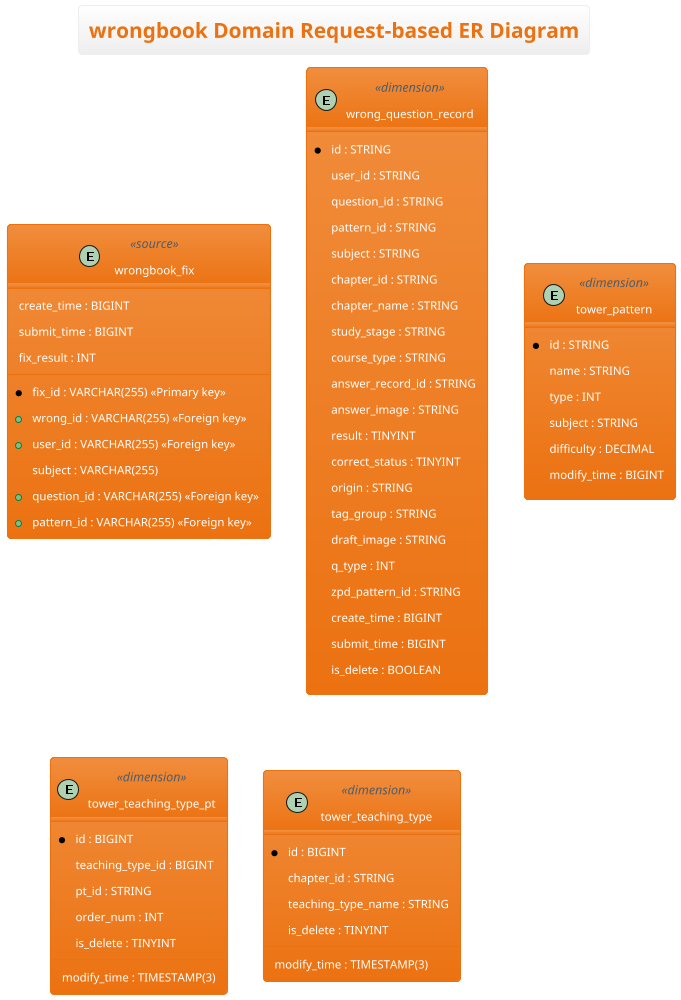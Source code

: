 @startuml
!define TITLE wrongbook Domain Request-based ER Diagram
title TITLE
!theme aws-orange

' SOURCE TABLES
entity "wrongbook_fix" <<source>> {
  * fix_id : VARCHAR(255) <<Primary key>>
  + wrong_id : VARCHAR(255) <<Foreign key>>
  + user_id : VARCHAR(255) <<Foreign key>>
    subject : VARCHAR(255)
  + question_id : VARCHAR(255) <<Foreign key>>
  + pattern_id : VARCHAR(255) <<Foreign key>>
    create_time : BIGINT
    submit_time : BIGINT
    fix_result : INT
}

' DIMENSION TABLES
entity "wrong_question_record" <<dimension>> {
  * id : STRING
    user_id : STRING
    question_id : STRING
    pattern_id : STRING
    subject : STRING
    chapter_id : STRING
    chapter_name : STRING
    study_stage : STRING
    course_type : STRING
    answer_record_id : STRING
    answer_image : STRING
    result : TINYINT
    correct_status : TINYINT
    origin : STRING
    tag_group : STRING
    draft_image : STRING
    q_type : INT
    zpd_pattern_id : STRING
    create_time : BIGINT
    submit_time : BIGINT
    is_delete : BOOLEAN
}

entity "tower_pattern" <<dimension>> {
  * id : STRING
    name : STRING
    type : INT
    subject : STRING
    difficulty : DECIMAL
    modify_time : BIGINT
}

entity "tower_teaching_type_pt" <<dimension>> {
  * id : BIGINT
    teaching_type_id : BIGINT
    pt_id : STRING
    order_num : INT
    is_delete : TINYINT
    modify_time : TIMESTAMP(3)
}

entity "tower_teaching_type" <<dimension>> {
  * id : BIGINT
    chapter_id : STRING
    teaching_type_name : STRING
    is_delete : TINYINT
    modify_time : TIMESTAMP(3)
}

' RELATIONSHIPS

@enduml